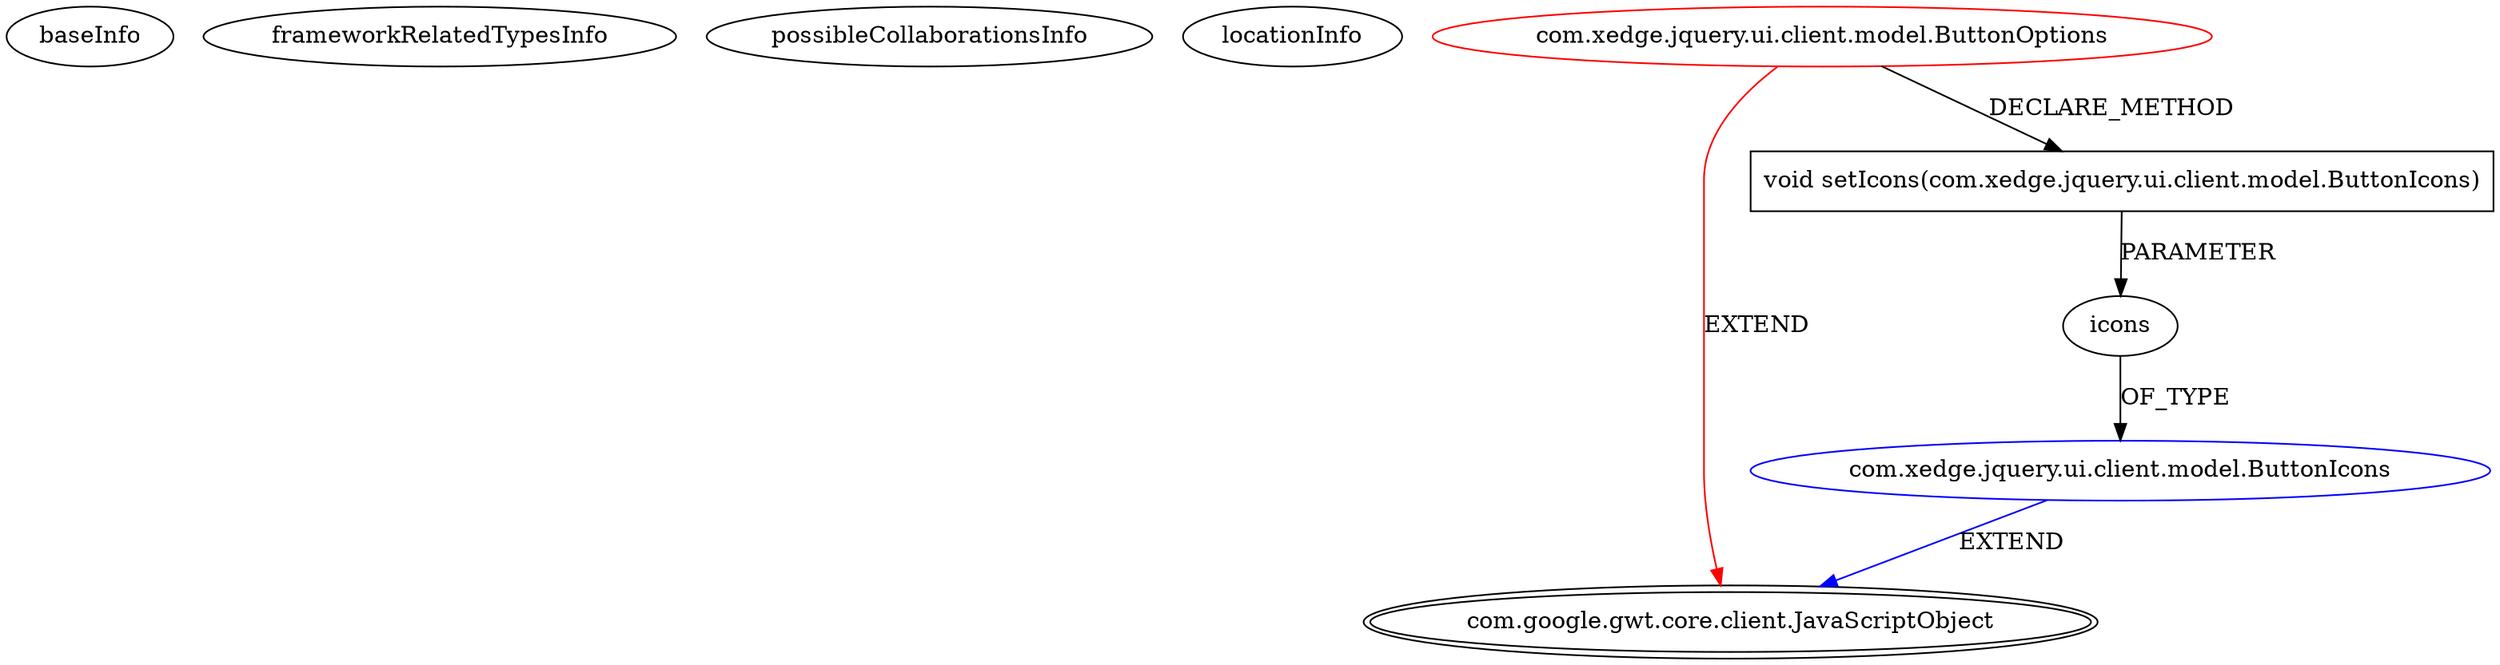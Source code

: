 digraph {
baseInfo[graphId=995,category="extension_graph",isAnonymous=false,possibleRelation=true]
frameworkRelatedTypesInfo[0="com.google.gwt.core.client.JavaScriptObject"]
possibleCollaborationsInfo[0="995~CLIENT_METHOD_DECLARATION-PARAMETER_DECLARATION-~com.google.gwt.core.client.JavaScriptObject ~com.google.gwt.core.client.JavaScriptObject ~false~false"]
locationInfo[projectName="brychcy-gwt-jquery",filePath="/brychcy-gwt-jquery/gwt-jquery-master/src/com/xedge/jquery/ui/client/model/ButtonOptions.java",contextSignature="ButtonOptions",graphId="995"]
0[label="com.xedge.jquery.ui.client.model.ButtonOptions",vertexType="ROOT_CLIENT_CLASS_DECLARATION",isFrameworkType=false,color=red]
1[label="com.google.gwt.core.client.JavaScriptObject",vertexType="FRAMEWORK_CLASS_TYPE",isFrameworkType=true,peripheries=2]
5[label="void setIcons(com.xedge.jquery.ui.client.model.ButtonIcons)",vertexType="CLIENT_METHOD_DECLARATION",isFrameworkType=false,shape=box]
6[label="icons",vertexType="PARAMETER_DECLARATION",isFrameworkType=false]
7[label="com.xedge.jquery.ui.client.model.ButtonIcons",vertexType="REFERENCE_CLIENT_CLASS_DECLARATION",isFrameworkType=false,color=blue]
0->1[label="EXTEND",color=red]
0->5[label="DECLARE_METHOD"]
7->1[label="EXTEND",color=blue]
6->7[label="OF_TYPE"]
5->6[label="PARAMETER"]
}

